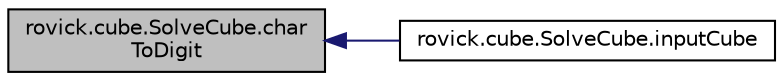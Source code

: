 digraph "rovick.cube.SolveCube.charToDigit"
{
  edge [fontname="Helvetica",fontsize="10",labelfontname="Helvetica",labelfontsize="10"];
  node [fontname="Helvetica",fontsize="10",shape=record];
  rankdir="LR";
  Node4 [label="rovick.cube.SolveCube.char\lToDigit",height=0.2,width=0.4,color="black", fillcolor="grey75", style="filled", fontcolor="black"];
  Node4 -> Node5 [dir="back",color="midnightblue",fontsize="10",style="solid",fontname="Helvetica"];
  Node5 [label="rovick.cube.SolveCube.inputCube",height=0.2,width=0.4,color="black", fillcolor="white", style="filled",URL="$classrovick_1_1cube_1_1_solve_cube_a0b75106bf364319322356e23b5527670.html#a0b75106bf364319322356e23b5527670"];
}

